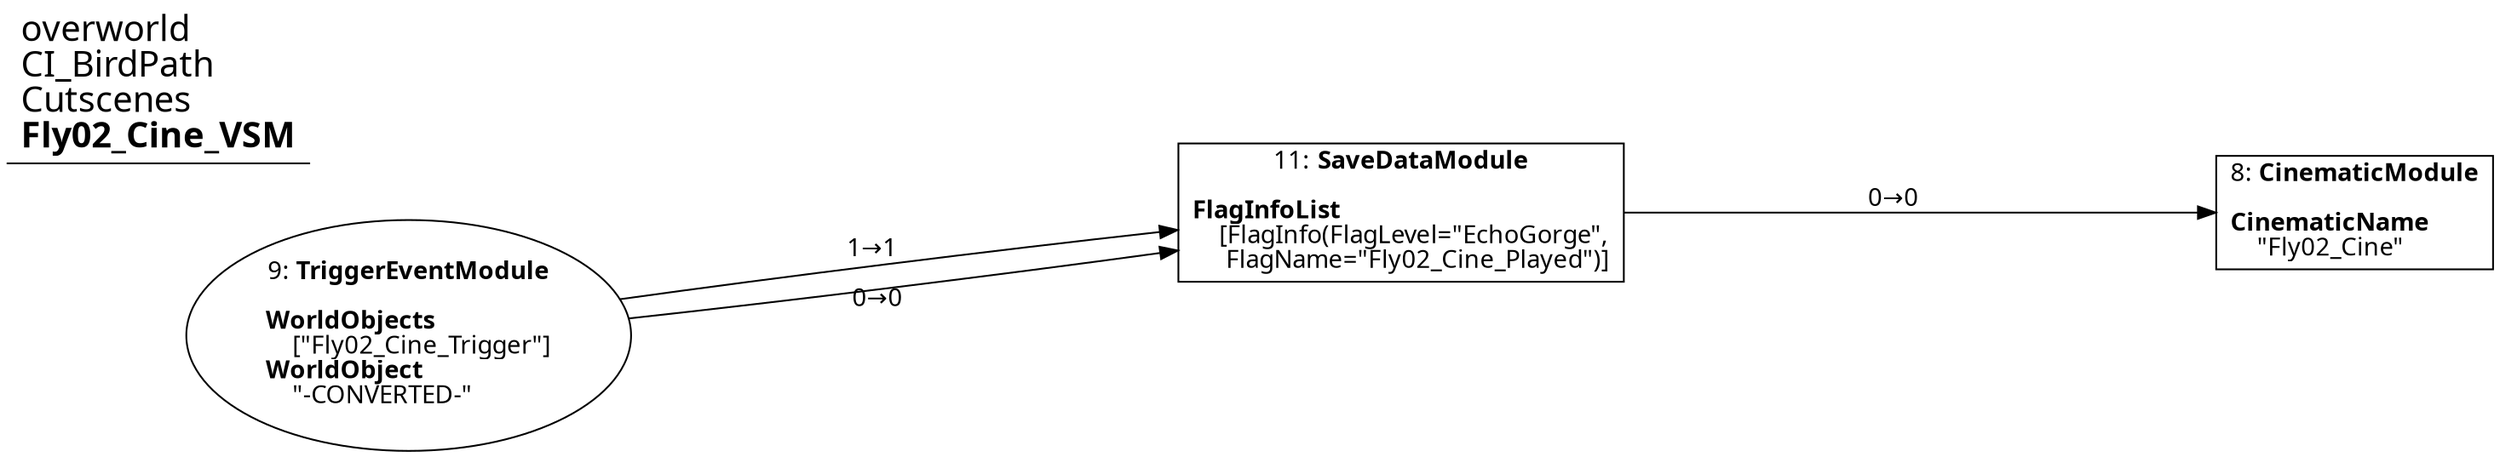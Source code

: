 digraph {
    layout = fdp;
    overlap = prism;
    sep = "+16";
    splines = spline;

    node [ shape = box ];

    graph [ fontname = "Segoe UI" ];
    node [ fontname = "Segoe UI" ];
    edge [ fontname = "Segoe UI" ];

    8 [ label = <8: <b>CinematicModule</b><br/><br/><b>CinematicName</b><br align="left"/>    &quot;Fly02_Cine&quot;<br align="left"/>> ];
    8 [ pos = "-0.011000001,-0.30100003!" ];

    9 [ label = <9: <b>TriggerEventModule</b><br/><br/><b>WorldObjects</b><br align="left"/>    [&quot;Fly02_Cine_Trigger&quot;]<br align="left"/><b>WorldObject</b><br align="left"/>    &quot;-CONVERTED-&quot;<br align="left"/>> ];
    9 [ shape = oval ]
    9 [ pos = "-0.48400003,-0.30100003!" ];
    9 -> 11 [ label = "1→1" ];
    9 -> 11 [ label = "0→0" ];

    11 [ label = <11: <b>SaveDataModule</b><br/><br/><b>FlagInfoList</b><br align="left"/>    [FlagInfo(FlagLevel=&quot;EchoGorge&quot;,<br align="left"/>     FlagName=&quot;Fly02_Cine_Played&quot;)]<br align="left"/>> ];
    11 [ pos = "-0.22900002,-0.30100003!" ];
    11 -> 8 [ label = "0→0" ];

    title [ pos = "-0.485,-0.3!" ];
    title [ shape = underline ];
    title [ label = <<font point-size="20">overworld<br align="left"/>CI_BirdPath<br align="left"/>Cutscenes<br align="left"/><b>Fly02_Cine_VSM</b><br align="left"/></font>> ];
}
